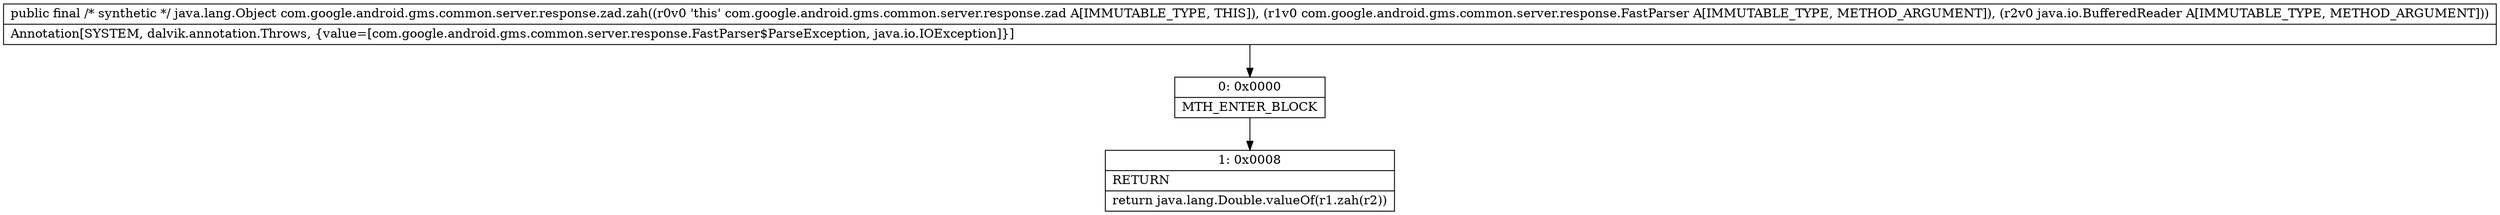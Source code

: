 digraph "CFG forcom.google.android.gms.common.server.response.zad.zah(Lcom\/google\/android\/gms\/common\/server\/response\/FastParser;Ljava\/io\/BufferedReader;)Ljava\/lang\/Object;" {
Node_0 [shape=record,label="{0\:\ 0x0000|MTH_ENTER_BLOCK\l}"];
Node_1 [shape=record,label="{1\:\ 0x0008|RETURN\l|return java.lang.Double.valueOf(r1.zah(r2))\l}"];
MethodNode[shape=record,label="{public final \/* synthetic *\/ java.lang.Object com.google.android.gms.common.server.response.zad.zah((r0v0 'this' com.google.android.gms.common.server.response.zad A[IMMUTABLE_TYPE, THIS]), (r1v0 com.google.android.gms.common.server.response.FastParser A[IMMUTABLE_TYPE, METHOD_ARGUMENT]), (r2v0 java.io.BufferedReader A[IMMUTABLE_TYPE, METHOD_ARGUMENT]))  | Annotation[SYSTEM, dalvik.annotation.Throws, \{value=[com.google.android.gms.common.server.response.FastParser$ParseException, java.io.IOException]\}]\l}"];
MethodNode -> Node_0;
Node_0 -> Node_1;
}

